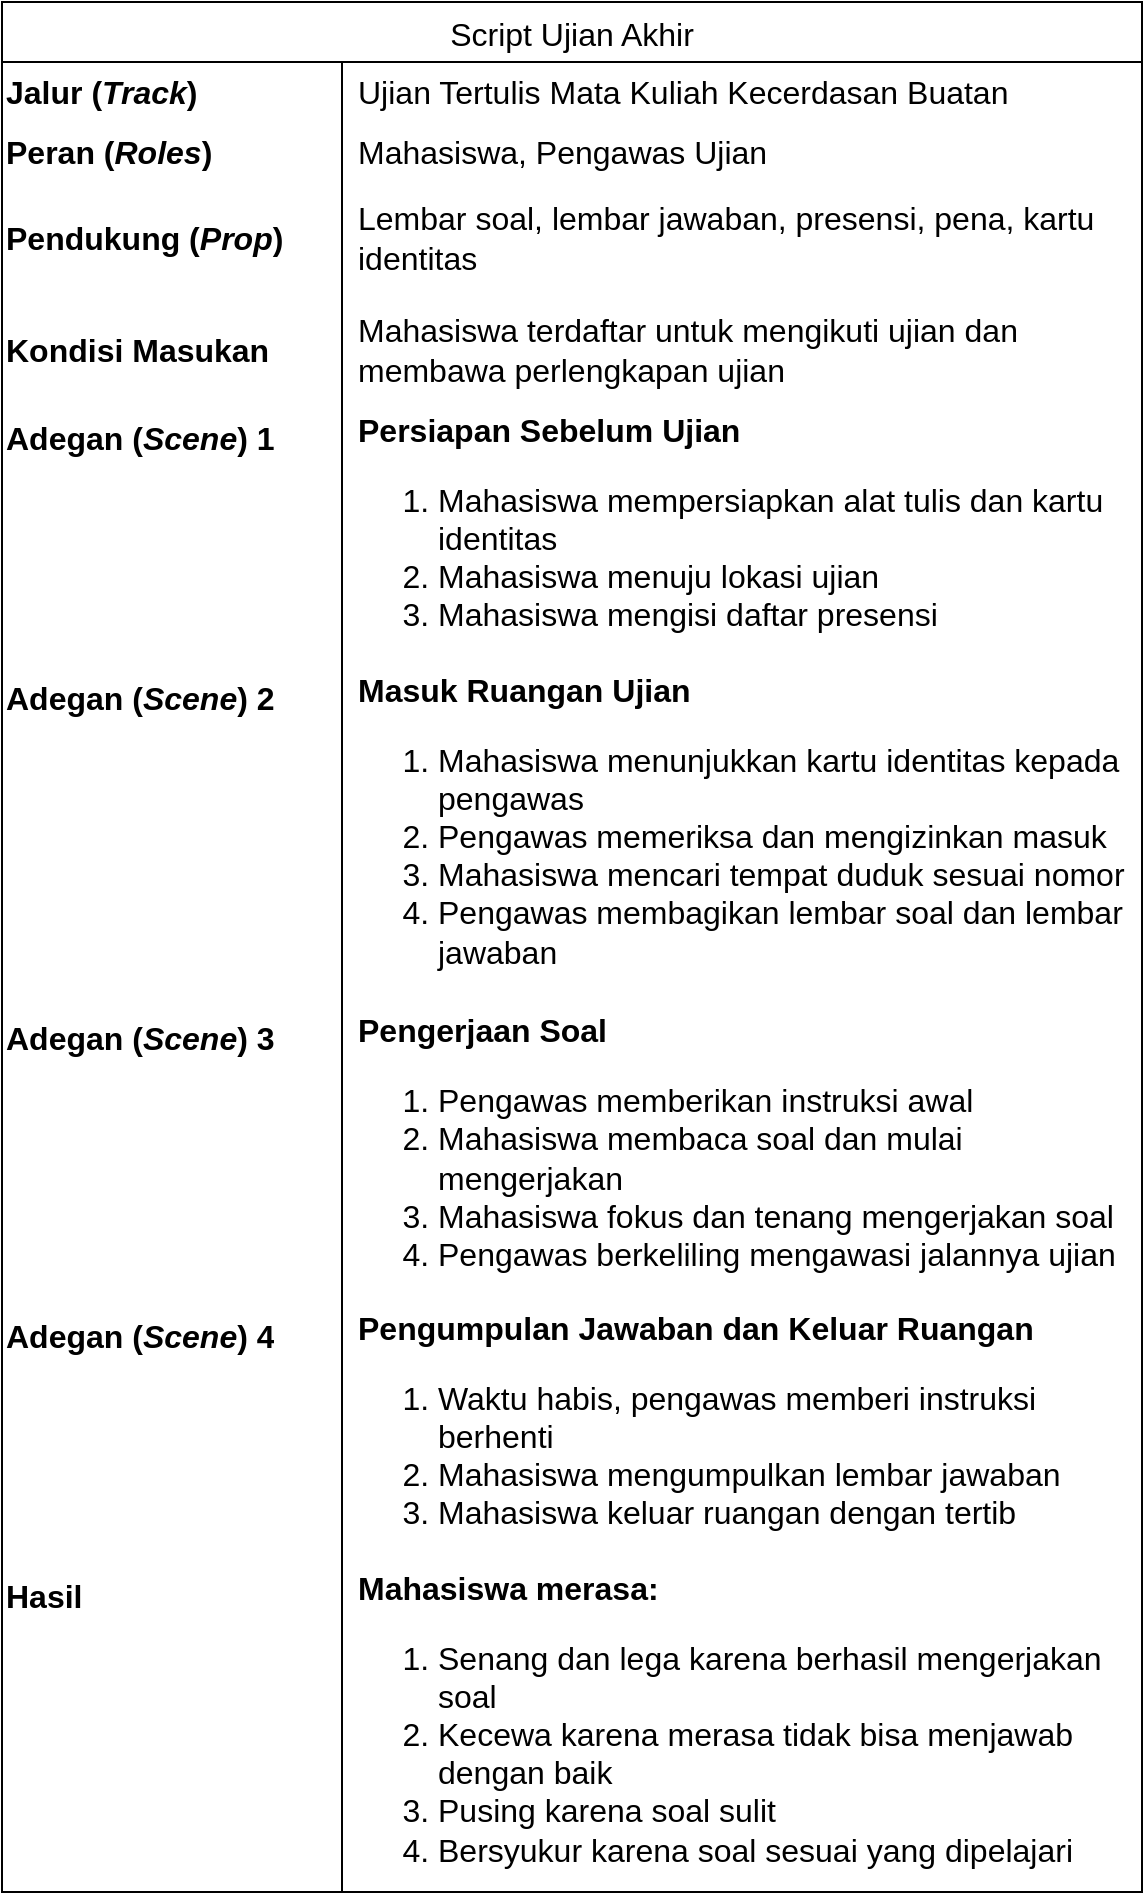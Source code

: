 <mxfile version="26.2.14">
  <diagram name="Page-1" id="k562zqNPfoW6sCKpZVbe">
    <mxGraphModel dx="1148" dy="647" grid="1" gridSize="10" guides="1" tooltips="1" connect="1" arrows="1" fold="1" page="1" pageScale="1" pageWidth="827" pageHeight="1169" math="0" shadow="0">
      <root>
        <mxCell id="0" />
        <mxCell id="1" parent="0" />
        <mxCell id="udNe-3rVMuzrmk6FU7tA-41" value="Script Ujian Akhir" style="shape=table;startSize=30;container=1;collapsible=0;childLayout=tableLayout;fixedRows=1;rowLines=0;fontStyle=0;strokeColor=default;fontSize=16;verticalAlign=top;" vertex="1" parent="1">
          <mxGeometry x="139" y="390" width="570" height="945" as="geometry" />
        </mxCell>
        <mxCell id="udNe-3rVMuzrmk6FU7tA-42" value="" style="shape=tableRow;horizontal=0;startSize=0;swimlaneHead=0;swimlaneBody=0;top=0;left=0;bottom=0;right=0;collapsible=0;dropTarget=0;fillColor=none;points=[[0,0.5],[1,0.5]];portConstraint=eastwest;strokeColor=inherit;fontSize=16;" vertex="1" parent="udNe-3rVMuzrmk6FU7tA-41">
          <mxGeometry y="30" width="570" height="30" as="geometry" />
        </mxCell>
        <mxCell id="udNe-3rVMuzrmk6FU7tA-43" value="&lt;b&gt;Jalur (&lt;i&gt;Track&lt;/i&gt;)&lt;/b&gt;" style="shape=partialRectangle;html=1;whiteSpace=wrap;connectable=0;fillColor=none;top=0;left=0;bottom=0;right=0;overflow=hidden;pointerEvents=1;strokeColor=inherit;fontSize=16;align=left;" vertex="1" parent="udNe-3rVMuzrmk6FU7tA-42">
          <mxGeometry width="170" height="30" as="geometry">
            <mxRectangle width="170" height="30" as="alternateBounds" />
          </mxGeometry>
        </mxCell>
        <mxCell id="udNe-3rVMuzrmk6FU7tA-44" value="Ujian Tertulis Mata Kuliah Kecerdasan Buatan" style="shape=partialRectangle;html=1;whiteSpace=wrap;connectable=0;fillColor=none;top=0;left=0;bottom=0;right=0;align=left;spacingLeft=6;overflow=hidden;strokeColor=inherit;fontSize=16;" vertex="1" parent="udNe-3rVMuzrmk6FU7tA-42">
          <mxGeometry x="170" width="400" height="30" as="geometry">
            <mxRectangle width="400" height="30" as="alternateBounds" />
          </mxGeometry>
        </mxCell>
        <mxCell id="udNe-3rVMuzrmk6FU7tA-45" value="" style="shape=tableRow;horizontal=0;startSize=0;swimlaneHead=0;swimlaneBody=0;top=0;left=0;bottom=0;right=0;collapsible=0;dropTarget=0;fillColor=none;points=[[0,0.5],[1,0.5]];portConstraint=eastwest;strokeColor=inherit;fontSize=16;" vertex="1" parent="udNe-3rVMuzrmk6FU7tA-41">
          <mxGeometry y="60" width="570" height="30" as="geometry" />
        </mxCell>
        <mxCell id="udNe-3rVMuzrmk6FU7tA-46" value="&lt;b&gt;Peran (&lt;i&gt;Roles&lt;/i&gt;)&lt;/b&gt;" style="shape=partialRectangle;html=1;whiteSpace=wrap;connectable=0;fillColor=none;top=0;left=0;bottom=0;right=0;overflow=hidden;strokeColor=inherit;fontSize=16;align=left;" vertex="1" parent="udNe-3rVMuzrmk6FU7tA-45">
          <mxGeometry width="170" height="30" as="geometry">
            <mxRectangle width="170" height="30" as="alternateBounds" />
          </mxGeometry>
        </mxCell>
        <mxCell id="udNe-3rVMuzrmk6FU7tA-47" value="Mahasiswa, Pengawas Ujian" style="shape=partialRectangle;html=1;whiteSpace=wrap;connectable=0;fillColor=none;top=0;left=0;bottom=0;right=0;align=left;spacingLeft=6;overflow=hidden;strokeColor=inherit;fontSize=16;" vertex="1" parent="udNe-3rVMuzrmk6FU7tA-45">
          <mxGeometry x="170" width="400" height="30" as="geometry">
            <mxRectangle width="400" height="30" as="alternateBounds" />
          </mxGeometry>
        </mxCell>
        <mxCell id="udNe-3rVMuzrmk6FU7tA-48" value="" style="shape=tableRow;horizontal=0;startSize=0;swimlaneHead=0;swimlaneBody=0;top=0;left=0;bottom=0;right=0;collapsible=0;dropTarget=0;fillColor=none;points=[[0,0.5],[1,0.5]];portConstraint=eastwest;strokeColor=inherit;fontSize=16;" vertex="1" parent="udNe-3rVMuzrmk6FU7tA-41">
          <mxGeometry y="90" width="570" height="56" as="geometry" />
        </mxCell>
        <mxCell id="udNe-3rVMuzrmk6FU7tA-49" value="&lt;b&gt;Pendukung (&lt;i&gt;Prop&lt;/i&gt;)&lt;/b&gt;" style="shape=partialRectangle;html=1;whiteSpace=wrap;connectable=0;fillColor=none;top=0;left=0;bottom=0;right=0;overflow=hidden;strokeColor=inherit;fontSize=16;align=left;" vertex="1" parent="udNe-3rVMuzrmk6FU7tA-48">
          <mxGeometry width="170" height="56" as="geometry">
            <mxRectangle width="170" height="56" as="alternateBounds" />
          </mxGeometry>
        </mxCell>
        <mxCell id="udNe-3rVMuzrmk6FU7tA-50" value="Lembar soal, lembar jawaban, presensi, pena, kartu identitas" style="shape=partialRectangle;html=1;whiteSpace=wrap;connectable=0;fillColor=none;top=0;left=0;bottom=0;right=0;align=left;spacingLeft=6;overflow=hidden;strokeColor=inherit;fontSize=16;" vertex="1" parent="udNe-3rVMuzrmk6FU7tA-48">
          <mxGeometry x="170" width="400" height="56" as="geometry">
            <mxRectangle width="400" height="56" as="alternateBounds" />
          </mxGeometry>
        </mxCell>
        <mxCell id="udNe-3rVMuzrmk6FU7tA-57" style="shape=tableRow;horizontal=0;startSize=0;swimlaneHead=0;swimlaneBody=0;top=0;left=0;bottom=0;right=0;collapsible=0;dropTarget=0;fillColor=none;points=[[0,0.5],[1,0.5]];portConstraint=eastwest;strokeColor=inherit;fontSize=16;" vertex="1" parent="udNe-3rVMuzrmk6FU7tA-41">
          <mxGeometry y="146" width="570" height="56" as="geometry" />
        </mxCell>
        <mxCell id="udNe-3rVMuzrmk6FU7tA-58" value="&lt;b&gt;Kondisi Masukan&lt;/b&gt;" style="shape=partialRectangle;html=1;whiteSpace=wrap;connectable=0;fillColor=none;top=0;left=0;bottom=0;right=0;overflow=hidden;strokeColor=inherit;fontSize=16;align=left;" vertex="1" parent="udNe-3rVMuzrmk6FU7tA-57">
          <mxGeometry width="170" height="56" as="geometry">
            <mxRectangle width="170" height="56" as="alternateBounds" />
          </mxGeometry>
        </mxCell>
        <mxCell id="udNe-3rVMuzrmk6FU7tA-59" value="&lt;meta charset=&quot;utf-8&quot;&gt;Mahasiswa terdaftar untuk mengikuti ujian dan membawa perlengkapan ujian" style="shape=partialRectangle;html=1;whiteSpace=wrap;connectable=0;fillColor=none;top=0;left=0;bottom=0;right=0;align=left;spacingLeft=6;overflow=hidden;strokeColor=inherit;fontSize=16;" vertex="1" parent="udNe-3rVMuzrmk6FU7tA-57">
          <mxGeometry x="170" width="400" height="56" as="geometry">
            <mxRectangle width="400" height="56" as="alternateBounds" />
          </mxGeometry>
        </mxCell>
        <mxCell id="udNe-3rVMuzrmk6FU7tA-60" style="shape=tableRow;horizontal=0;startSize=0;swimlaneHead=0;swimlaneBody=0;top=0;left=0;bottom=0;right=0;collapsible=0;dropTarget=0;fillColor=none;points=[[0,0.5],[1,0.5]];portConstraint=eastwest;strokeColor=inherit;fontSize=16;" vertex="1" parent="udNe-3rVMuzrmk6FU7tA-41">
          <mxGeometry y="202" width="570" height="130" as="geometry" />
        </mxCell>
        <mxCell id="udNe-3rVMuzrmk6FU7tA-61" value="&lt;b&gt;Adegan (&lt;i&gt;Scene&lt;/i&gt;) 1&lt;/b&gt;" style="shape=partialRectangle;html=1;whiteSpace=wrap;connectable=0;fillColor=none;top=0;left=0;bottom=0;right=0;overflow=hidden;strokeColor=inherit;fontSize=16;align=left;verticalAlign=top;" vertex="1" parent="udNe-3rVMuzrmk6FU7tA-60">
          <mxGeometry width="170" height="130" as="geometry">
            <mxRectangle width="170" height="130" as="alternateBounds" />
          </mxGeometry>
        </mxCell>
        <mxCell id="udNe-3rVMuzrmk6FU7tA-62" value="&lt;b&gt;Persiapan Sebelum Ujian&lt;/b&gt;&lt;div&gt;&lt;ol&gt;&lt;li&gt;&lt;span style=&quot;background-color: transparent; color: light-dark(rgb(0, 0, 0), rgb(255, 255, 255));&quot;&gt;Mahasiswa mempersiapkan alat tulis dan kartu identitas&lt;/span&gt;&lt;/li&gt;&lt;li&gt;&lt;span style=&quot;background-color: transparent; color: light-dark(rgb(0, 0, 0), rgb(255, 255, 255));&quot;&gt;Mahasiswa menuju lokasi ujian&lt;/span&gt;&lt;/li&gt;&lt;li&gt;&lt;span style=&quot;background-color: transparent; color: light-dark(rgb(0, 0, 0), rgb(255, 255, 255));&quot;&gt;Mahasiswa mengisi daftar presensi&lt;/span&gt;&lt;/li&gt;&lt;/ol&gt;&lt;/div&gt;" style="shape=partialRectangle;html=1;whiteSpace=wrap;connectable=0;fillColor=none;top=0;left=0;bottom=0;right=0;align=left;spacingLeft=6;overflow=hidden;strokeColor=inherit;fontSize=16;" vertex="1" parent="udNe-3rVMuzrmk6FU7tA-60">
          <mxGeometry x="170" width="400" height="130" as="geometry">
            <mxRectangle width="400" height="130" as="alternateBounds" />
          </mxGeometry>
        </mxCell>
        <mxCell id="udNe-3rVMuzrmk6FU7tA-63" style="shape=tableRow;horizontal=0;startSize=0;swimlaneHead=0;swimlaneBody=0;top=0;left=0;bottom=0;right=0;collapsible=0;dropTarget=0;fillColor=none;points=[[0,0.5],[1,0.5]];portConstraint=eastwest;strokeColor=inherit;fontSize=16;" vertex="1" parent="udNe-3rVMuzrmk6FU7tA-41">
          <mxGeometry y="332" width="570" height="170" as="geometry" />
        </mxCell>
        <mxCell id="udNe-3rVMuzrmk6FU7tA-64" value="&lt;span&gt;&lt;b&gt;&lt;span style=&quot;color: rgb(0, 0, 0); font-family: Helvetica; font-size: 16px; font-style: normal; font-variant-ligatures: normal; font-variant-caps: normal; letter-spacing: normal; orphans: 2; text-align: left; text-indent: 0px; text-transform: none; widows: 2; word-spacing: 0px; -webkit-text-stroke-width: 0px; white-space: normal; text-decoration-thickness: initial; text-decoration-style: initial; text-decoration-color: initial; float: none; display: inline !important;&quot;&gt;Adegan (&lt;/span&gt;&lt;i style=&quot;forced-color-adjust: none; color: rgb(0, 0, 0); font-family: Helvetica; font-size: 16px; font-variant-ligatures: normal; font-variant-caps: normal; letter-spacing: normal; orphans: 2; text-align: left; text-indent: 0px; text-transform: none; widows: 2; word-spacing: 0px; -webkit-text-stroke-width: 0px; white-space: normal; text-decoration-thickness: initial; text-decoration-style: initial; text-decoration-color: initial;&quot;&gt;Scene&lt;/i&gt;&lt;span style=&quot;color: rgb(0, 0, 0); font-family: Helvetica; font-size: 16px; font-style: normal; font-variant-ligatures: normal; font-variant-caps: normal; letter-spacing: normal; orphans: 2; text-align: left; text-indent: 0px; text-transform: none; widows: 2; word-spacing: 0px; -webkit-text-stroke-width: 0px; white-space: normal; text-decoration-thickness: initial; text-decoration-style: initial; text-decoration-color: initial; float: none; display: inline !important;&quot;&gt;) 2&lt;/span&gt;&lt;/b&gt;&lt;/span&gt;" style="shape=partialRectangle;html=1;whiteSpace=wrap;connectable=0;fillColor=none;top=0;left=0;bottom=0;right=0;overflow=hidden;strokeColor=inherit;fontSize=16;align=left;verticalAlign=top;" vertex="1" parent="udNe-3rVMuzrmk6FU7tA-63">
          <mxGeometry width="170" height="170" as="geometry">
            <mxRectangle width="170" height="170" as="alternateBounds" />
          </mxGeometry>
        </mxCell>
        <mxCell id="udNe-3rVMuzrmk6FU7tA-65" value="&lt;b&gt;Masuk Ruangan Ujian&lt;/b&gt;&lt;div&gt;&lt;div style=&quot;&quot;&gt;&lt;ol&gt;&lt;li&gt;Mahasiswa menunjukkan kartu identitas kepada pengawas&lt;/li&gt;&lt;li&gt;Pengawas memeriksa dan mengizinkan masuk&lt;/li&gt;&lt;li&gt;Mahasiswa mencari tempat duduk sesuai nomor&lt;/li&gt;&lt;li&gt;Pengawas membagikan lembar soal dan lembar jawaban&lt;/li&gt;&lt;/ol&gt;&lt;/div&gt;&lt;/div&gt;" style="shape=partialRectangle;html=1;whiteSpace=wrap;connectable=0;fillColor=none;top=0;left=0;bottom=0;right=0;align=left;spacingLeft=6;overflow=hidden;strokeColor=inherit;fontSize=16;" vertex="1" parent="udNe-3rVMuzrmk6FU7tA-63">
          <mxGeometry x="170" width="400" height="170" as="geometry">
            <mxRectangle width="400" height="170" as="alternateBounds" />
          </mxGeometry>
        </mxCell>
        <mxCell id="udNe-3rVMuzrmk6FU7tA-66" style="shape=tableRow;horizontal=0;startSize=0;swimlaneHead=0;swimlaneBody=0;top=0;left=0;bottom=0;right=0;collapsible=0;dropTarget=0;fillColor=none;points=[[0,0.5],[1,0.5]];portConstraint=eastwest;strokeColor=inherit;fontSize=16;" vertex="1" parent="udNe-3rVMuzrmk6FU7tA-41">
          <mxGeometry y="502" width="570" height="149" as="geometry" />
        </mxCell>
        <mxCell id="udNe-3rVMuzrmk6FU7tA-67" value="&lt;span&gt;&lt;b&gt;&lt;span style=&quot;color: rgb(0, 0, 0); font-family: Helvetica; font-size: 16px; font-style: normal; font-variant-ligatures: normal; font-variant-caps: normal; letter-spacing: normal; orphans: 2; text-align: left; text-indent: 0px; text-transform: none; widows: 2; word-spacing: 0px; -webkit-text-stroke-width: 0px; white-space: normal; text-decoration-thickness: initial; text-decoration-style: initial; text-decoration-color: initial; float: none; display: inline !important;&quot;&gt;Adegan (&lt;/span&gt;&lt;i style=&quot;forced-color-adjust: none; color: rgb(0, 0, 0); font-family: Helvetica; font-size: 16px; font-variant-ligatures: normal; font-variant-caps: normal; letter-spacing: normal; orphans: 2; text-align: left; text-indent: 0px; text-transform: none; widows: 2; word-spacing: 0px; -webkit-text-stroke-width: 0px; white-space: normal; text-decoration-thickness: initial; text-decoration-style: initial; text-decoration-color: initial;&quot;&gt;Scene&lt;/i&gt;&lt;span style=&quot;color: rgb(0, 0, 0); font-family: Helvetica; font-size: 16px; font-style: normal; font-variant-ligatures: normal; font-variant-caps: normal; letter-spacing: normal; orphans: 2; text-align: left; text-indent: 0px; text-transform: none; widows: 2; word-spacing: 0px; -webkit-text-stroke-width: 0px; white-space: normal; text-decoration-thickness: initial; text-decoration-style: initial; text-decoration-color: initial; float: none; display: inline !important;&quot;&gt;) 3&lt;/span&gt;&lt;/b&gt;&lt;/span&gt;" style="shape=partialRectangle;html=1;whiteSpace=wrap;connectable=0;fillColor=none;top=0;left=0;bottom=0;right=0;overflow=hidden;strokeColor=inherit;fontSize=16;align=left;verticalAlign=top;" vertex="1" parent="udNe-3rVMuzrmk6FU7tA-66">
          <mxGeometry width="170" height="149" as="geometry">
            <mxRectangle width="170" height="149" as="alternateBounds" />
          </mxGeometry>
        </mxCell>
        <mxCell id="udNe-3rVMuzrmk6FU7tA-68" value="&lt;b&gt;Pengerjaan Soal&lt;/b&gt;&lt;div&gt;&lt;p style=&quot;margin: 0px; font-variant-numeric: normal; font-variant-east-asian: normal; font-variant-alternates: normal; font-size-adjust: none; font-kerning: auto; font-optical-sizing: auto; font-feature-settings: normal; font-variation-settings: normal; font-variant-position: normal; font-variant-emoji: normal; font-stretch: normal; font-size: 13px; line-height: normal; font-family: &amp;quot;Helvetica Neue&amp;quot;;&quot; class=&quot;p1&quot;&gt;&lt;/p&gt;&lt;ol&gt;&lt;li&gt;Pengawas memberikan instruksi awal&lt;/li&gt;&lt;li&gt;Mahasiswa membaca soal dan mulai mengerjakan&lt;/li&gt;&lt;li&gt;Mahasiswa fokus dan tenang mengerjakan soal&lt;/li&gt;&lt;li&gt;Pengawas berkeliling mengawasi jalannya ujian&lt;/li&gt;&lt;/ol&gt;&lt;p&gt;&lt;/p&gt;&lt;/div&gt;" style="shape=partialRectangle;html=1;whiteSpace=wrap;connectable=0;fillColor=none;top=0;left=0;bottom=0;right=0;align=left;spacingLeft=6;overflow=hidden;strokeColor=inherit;fontSize=16;" vertex="1" parent="udNe-3rVMuzrmk6FU7tA-66">
          <mxGeometry x="170" width="400" height="149" as="geometry">
            <mxRectangle width="400" height="149" as="alternateBounds" />
          </mxGeometry>
        </mxCell>
        <mxCell id="udNe-3rVMuzrmk6FU7tA-69" style="shape=tableRow;horizontal=0;startSize=0;swimlaneHead=0;swimlaneBody=0;top=0;left=0;bottom=0;right=0;collapsible=0;dropTarget=0;fillColor=none;points=[[0,0.5],[1,0.5]];portConstraint=eastwest;strokeColor=inherit;fontSize=16;" vertex="1" parent="udNe-3rVMuzrmk6FU7tA-41">
          <mxGeometry y="651" width="570" height="130" as="geometry" />
        </mxCell>
        <mxCell id="udNe-3rVMuzrmk6FU7tA-70" value="&lt;span&gt;&lt;b&gt;&lt;span style=&quot;color: rgb(0, 0, 0); font-family: Helvetica; font-size: 16px; font-style: normal; font-variant-ligatures: normal; font-variant-caps: normal; letter-spacing: normal; orphans: 2; text-align: left; text-indent: 0px; text-transform: none; widows: 2; word-spacing: 0px; -webkit-text-stroke-width: 0px; white-space: normal; text-decoration-thickness: initial; text-decoration-style: initial; text-decoration-color: initial; float: none; display: inline !important;&quot;&gt;Adegan (&lt;/span&gt;&lt;i style=&quot;forced-color-adjust: none; color: rgb(0, 0, 0); font-family: Helvetica; font-size: 16px; font-variant-ligatures: normal; font-variant-caps: normal; letter-spacing: normal; orphans: 2; text-align: left; text-indent: 0px; text-transform: none; widows: 2; word-spacing: 0px; -webkit-text-stroke-width: 0px; white-space: normal; text-decoration-thickness: initial; text-decoration-style: initial; text-decoration-color: initial;&quot;&gt;Scene&lt;/i&gt;&lt;span style=&quot;color: rgb(0, 0, 0); font-family: Helvetica; font-size: 16px; font-style: normal; font-variant-ligatures: normal; font-variant-caps: normal; letter-spacing: normal; orphans: 2; text-align: left; text-indent: 0px; text-transform: none; widows: 2; word-spacing: 0px; -webkit-text-stroke-width: 0px; white-space: normal; text-decoration-thickness: initial; text-decoration-style: initial; text-decoration-color: initial; float: none; display: inline !important;&quot;&gt;) 4&lt;/span&gt;&lt;/b&gt;&lt;/span&gt;" style="shape=partialRectangle;html=1;whiteSpace=wrap;connectable=0;fillColor=none;top=0;left=0;bottom=0;right=0;overflow=hidden;strokeColor=inherit;fontSize=16;align=left;verticalAlign=top;" vertex="1" parent="udNe-3rVMuzrmk6FU7tA-69">
          <mxGeometry width="170" height="130" as="geometry">
            <mxRectangle width="170" height="130" as="alternateBounds" />
          </mxGeometry>
        </mxCell>
        <mxCell id="udNe-3rVMuzrmk6FU7tA-71" value="&lt;b&gt;Pengumpulan Jawaban dan Keluar Ruangan&lt;/b&gt;&lt;div&gt;&lt;p style=&quot;margin: 0px; font-variant-numeric: normal; font-variant-east-asian: normal; font-variant-alternates: normal; font-size-adjust: none; font-kerning: auto; font-optical-sizing: auto; font-feature-settings: normal; font-variation-settings: normal; font-variant-position: normal; font-variant-emoji: normal; font-stretch: normal; font-size: 13px; line-height: normal; font-family: &amp;quot;Helvetica Neue&amp;quot;;&quot; class=&quot;p1&quot;&gt;&lt;/p&gt;&lt;ol&gt;&lt;li&gt;Waktu habis, pengawas memberi instruksi berhenti&lt;/li&gt;&lt;li&gt;Mahasiswa mengumpulkan lembar jawaban&lt;/li&gt;&lt;li&gt;Mahasiswa keluar ruangan dengan tertib&lt;/li&gt;&lt;/ol&gt;&lt;p&gt;&lt;/p&gt;&lt;/div&gt;" style="shape=partialRectangle;html=1;whiteSpace=wrap;connectable=0;fillColor=none;top=0;left=0;bottom=0;right=0;align=left;spacingLeft=6;overflow=hidden;strokeColor=inherit;fontSize=16;" vertex="1" parent="udNe-3rVMuzrmk6FU7tA-69">
          <mxGeometry x="170" width="400" height="130" as="geometry">
            <mxRectangle width="400" height="130" as="alternateBounds" />
          </mxGeometry>
        </mxCell>
        <mxCell id="udNe-3rVMuzrmk6FU7tA-72" style="shape=tableRow;horizontal=0;startSize=0;swimlaneHead=0;swimlaneBody=0;top=0;left=0;bottom=0;right=0;collapsible=0;dropTarget=0;fillColor=none;points=[[0,0.5],[1,0.5]];portConstraint=eastwest;strokeColor=inherit;fontSize=16;" vertex="1" parent="udNe-3rVMuzrmk6FU7tA-41">
          <mxGeometry y="781" width="570" height="164" as="geometry" />
        </mxCell>
        <mxCell id="udNe-3rVMuzrmk6FU7tA-73" value="&lt;b&gt;Hasil&lt;/b&gt;" style="shape=partialRectangle;html=1;whiteSpace=wrap;connectable=0;fillColor=none;top=0;left=0;bottom=0;right=0;overflow=hidden;strokeColor=inherit;fontSize=16;align=left;verticalAlign=top;" vertex="1" parent="udNe-3rVMuzrmk6FU7tA-72">
          <mxGeometry width="170" height="164" as="geometry">
            <mxRectangle width="170" height="164" as="alternateBounds" />
          </mxGeometry>
        </mxCell>
        <mxCell id="udNe-3rVMuzrmk6FU7tA-74" value="&lt;b&gt;Mahasiswa merasa:&lt;br&gt;&lt;/b&gt;&lt;p style=&quot;margin: 0px; font-variant-numeric: normal; font-variant-east-asian: normal; font-variant-alternates: normal; font-size-adjust: none; font-kerning: auto; font-optical-sizing: auto; font-feature-settings: normal; font-variation-settings: normal; font-variant-position: normal; font-variant-emoji: normal; font-stretch: normal; font-size: 13px; line-height: normal; font-family: &amp;quot;Helvetica Neue&amp;quot;;&quot; class=&quot;p1&quot;&gt;&lt;/p&gt;&lt;ol&gt;&lt;li&gt;Senang dan lega karena berhasil mengerjakan soal&lt;/li&gt;&lt;li&gt;Kecewa karena merasa tidak bisa menjawab dengan baik&lt;/li&gt;&lt;li&gt;Pusing karena soal sulit&lt;/li&gt;&lt;li&gt;Bersyukur karena soal sesuai yang dipelajari&lt;/li&gt;&lt;/ol&gt;&lt;p&gt;&lt;/p&gt;" style="shape=partialRectangle;html=1;whiteSpace=wrap;connectable=0;fillColor=none;top=0;left=0;bottom=0;right=0;align=left;spacingLeft=6;overflow=hidden;strokeColor=inherit;fontSize=16;" vertex="1" parent="udNe-3rVMuzrmk6FU7tA-72">
          <mxGeometry x="170" width="400" height="164" as="geometry">
            <mxRectangle width="400" height="164" as="alternateBounds" />
          </mxGeometry>
        </mxCell>
      </root>
    </mxGraphModel>
  </diagram>
</mxfile>
